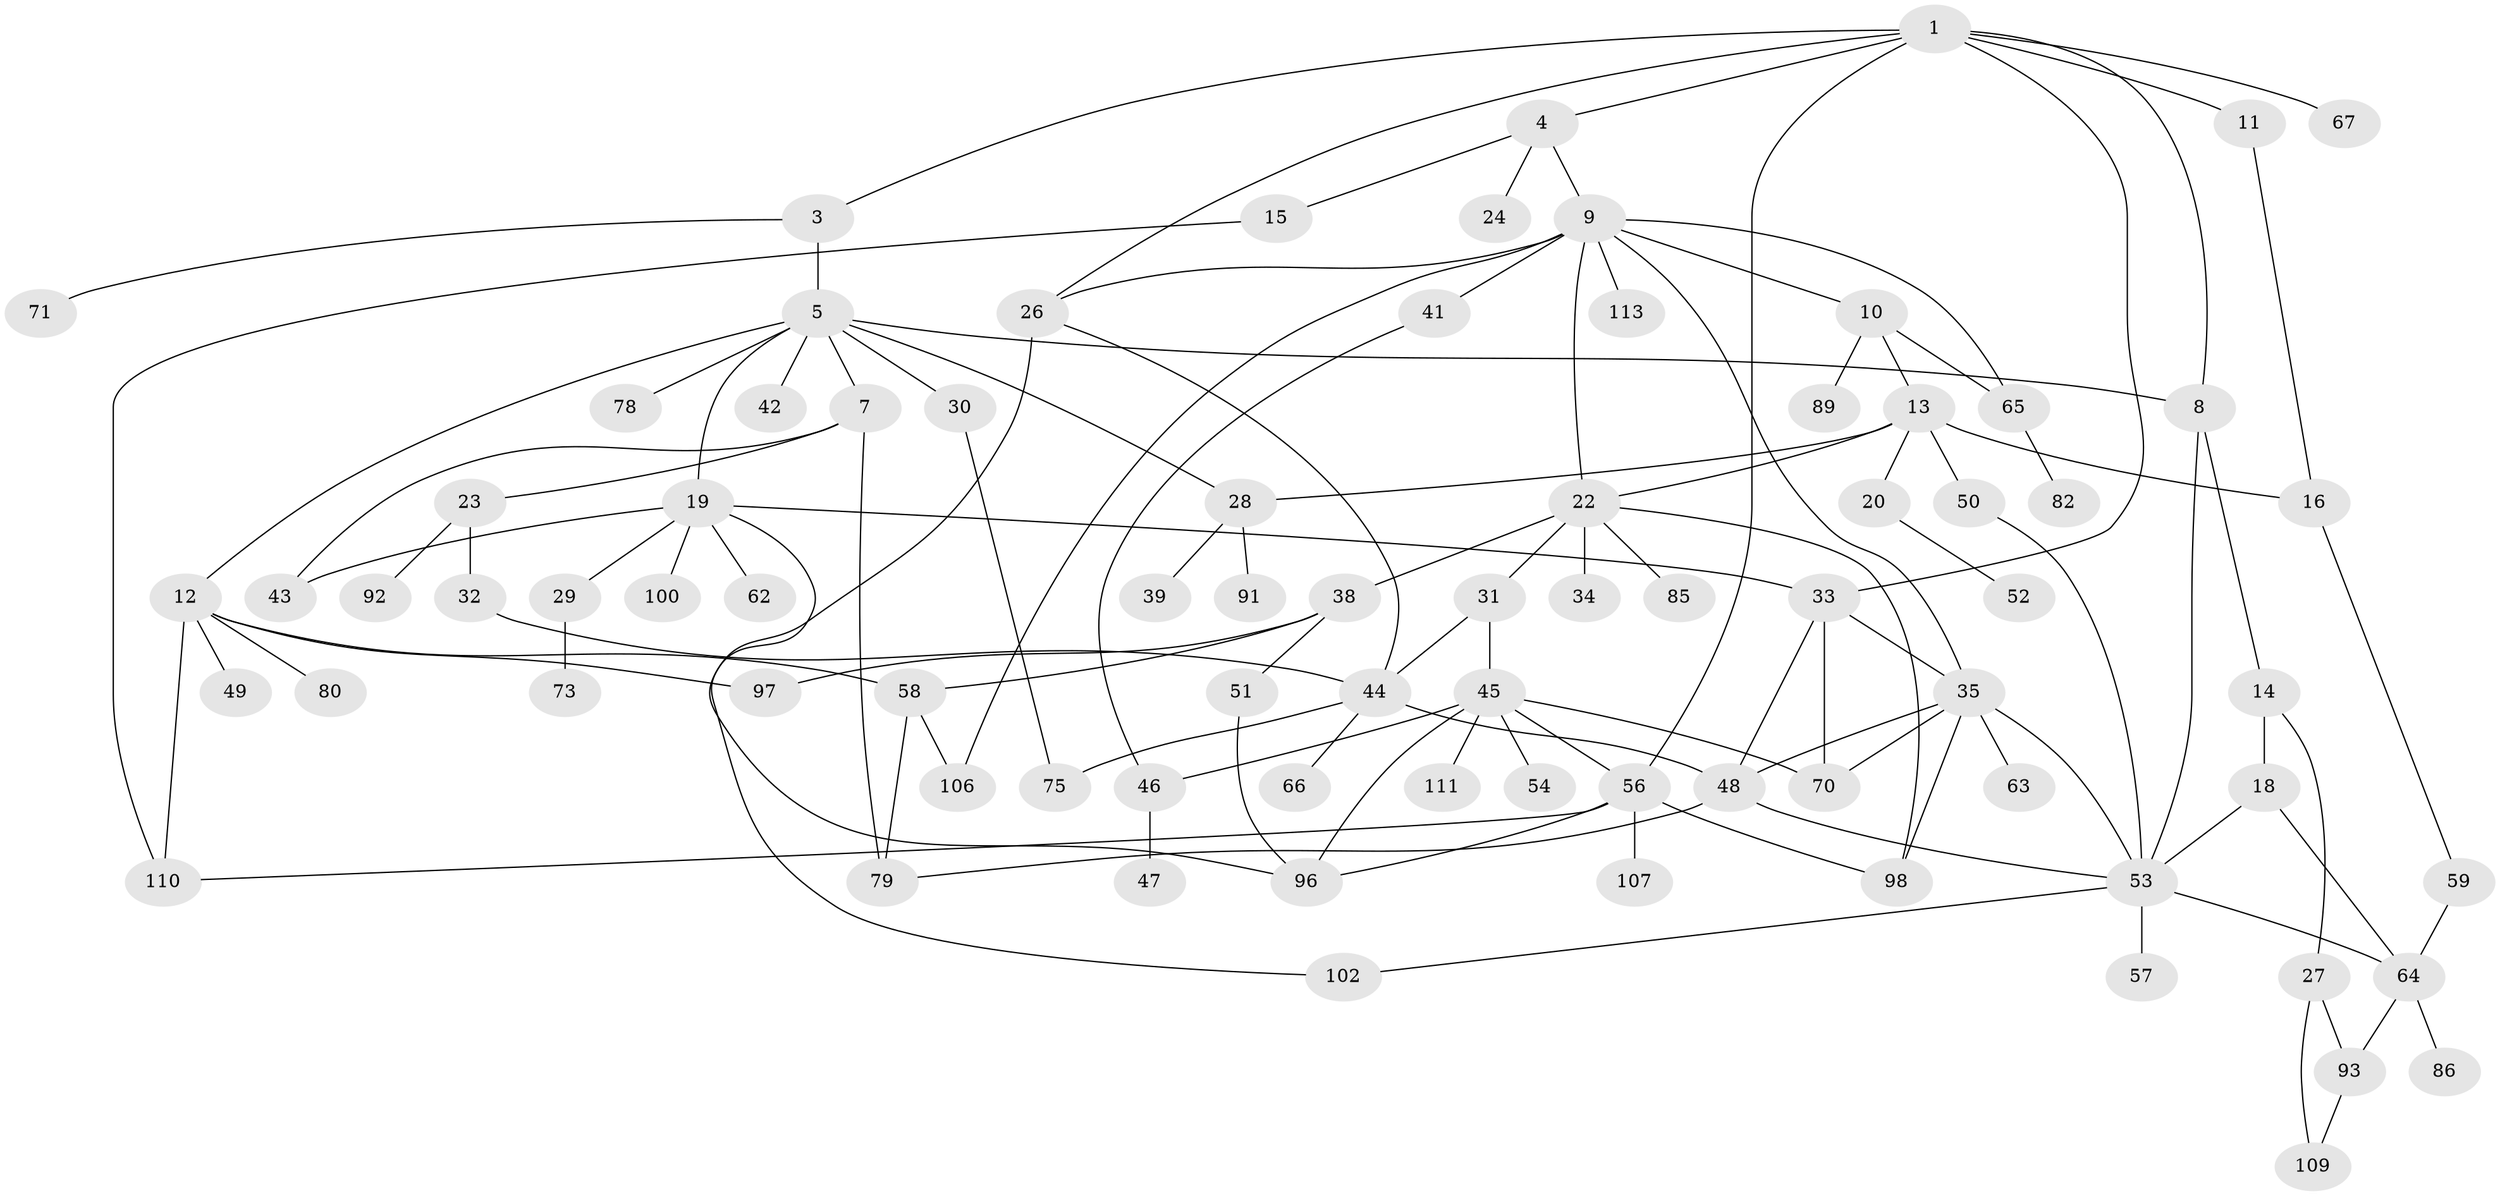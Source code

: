 // original degree distribution, {5: 0.06837606837606838, 3: 0.19658119658119658, 4: 0.11965811965811966, 7: 0.02564102564102564, 6: 0.042735042735042736, 2: 0.2564102564102564, 1: 0.2905982905982906}
// Generated by graph-tools (version 1.1) at 2025/10/02/27/25 16:10:53]
// undirected, 81 vertices, 119 edges
graph export_dot {
graph [start="1"]
  node [color=gray90,style=filled];
  1 [super="+2"];
  3;
  4;
  5 [super="+6"];
  7 [super="+17"];
  8 [super="+61"];
  9 [super="+36"];
  10;
  11 [super="+68"];
  12 [super="+115"];
  13;
  14 [super="+105"];
  15;
  16;
  18;
  19 [super="+21"];
  20;
  22 [super="+25"];
  23;
  24 [super="+117"];
  26 [super="+40"];
  27;
  28 [super="+60"];
  29;
  30;
  31;
  32;
  33 [super="+77"];
  34 [super="+76"];
  35 [super="+37"];
  38 [super="+84"];
  39;
  41;
  42;
  43 [super="+69"];
  44 [super="+114"];
  45 [super="+101"];
  46 [super="+95"];
  47;
  48 [super="+55"];
  49;
  50 [super="+94"];
  51 [super="+83"];
  52 [super="+74"];
  53 [super="+87"];
  54;
  56 [super="+104"];
  57;
  58 [super="+90"];
  59 [super="+99"];
  62;
  63;
  64 [super="+72"];
  65;
  66 [super="+81"];
  67;
  70 [super="+108"];
  71;
  73;
  75 [super="+103"];
  78;
  79;
  80;
  82;
  85 [super="+88"];
  86;
  89;
  91;
  92;
  93;
  96 [super="+112"];
  97;
  98;
  100;
  102;
  106;
  107;
  109;
  110 [super="+116"];
  111;
  113;
  1 -- 4;
  1 -- 11;
  1 -- 26;
  1 -- 67;
  1 -- 3;
  1 -- 56;
  1 -- 8;
  1 -- 33;
  3 -- 5;
  3 -- 71;
  4 -- 9;
  4 -- 15;
  4 -- 24;
  5 -- 12;
  5 -- 28;
  5 -- 19;
  5 -- 30;
  5 -- 7;
  5 -- 8;
  5 -- 42;
  5 -- 78;
  7 -- 23;
  7 -- 43;
  7 -- 79;
  8 -- 14;
  8 -- 53;
  9 -- 10;
  9 -- 65;
  9 -- 22;
  9 -- 106;
  9 -- 35;
  9 -- 113;
  9 -- 41;
  9 -- 26;
  10 -- 13;
  10 -- 89;
  10 -- 65;
  11 -- 16;
  12 -- 49;
  12 -- 58;
  12 -- 80;
  12 -- 110;
  12 -- 97;
  13 -- 20;
  13 -- 22;
  13 -- 50;
  13 -- 16;
  13 -- 28;
  14 -- 18;
  14 -- 27;
  15 -- 110;
  16 -- 59;
  18 -- 64;
  18 -- 53;
  19 -- 29;
  19 -- 62;
  19 -- 43;
  19 -- 33;
  19 -- 100;
  19 -- 96;
  20 -- 52;
  22 -- 31;
  22 -- 34;
  22 -- 38;
  22 -- 98;
  22 -- 85;
  23 -- 32;
  23 -- 92;
  26 -- 102;
  26 -- 44;
  27 -- 93;
  27 -- 109;
  28 -- 39;
  28 -- 91;
  29 -- 73;
  30 -- 75;
  31 -- 44;
  31 -- 45;
  32 -- 44;
  33 -- 35;
  33 -- 48;
  33 -- 70;
  35 -- 53;
  35 -- 63;
  35 -- 70;
  35 -- 48;
  35 -- 98;
  38 -- 51;
  38 -- 97;
  38 -- 58;
  41 -- 46;
  44 -- 48;
  44 -- 66;
  44 -- 75;
  45 -- 54;
  45 -- 96;
  45 -- 56;
  45 -- 70;
  45 -- 46;
  45 -- 111;
  46 -- 47;
  48 -- 79;
  48 -- 53;
  50 -- 53;
  51 -- 96;
  53 -- 57;
  53 -- 64;
  53 -- 102;
  56 -- 107;
  56 -- 98;
  56 -- 96;
  56 -- 110;
  58 -- 79;
  58 -- 106;
  59 -- 64;
  64 -- 86;
  64 -- 93;
  65 -- 82;
  93 -- 109;
}
